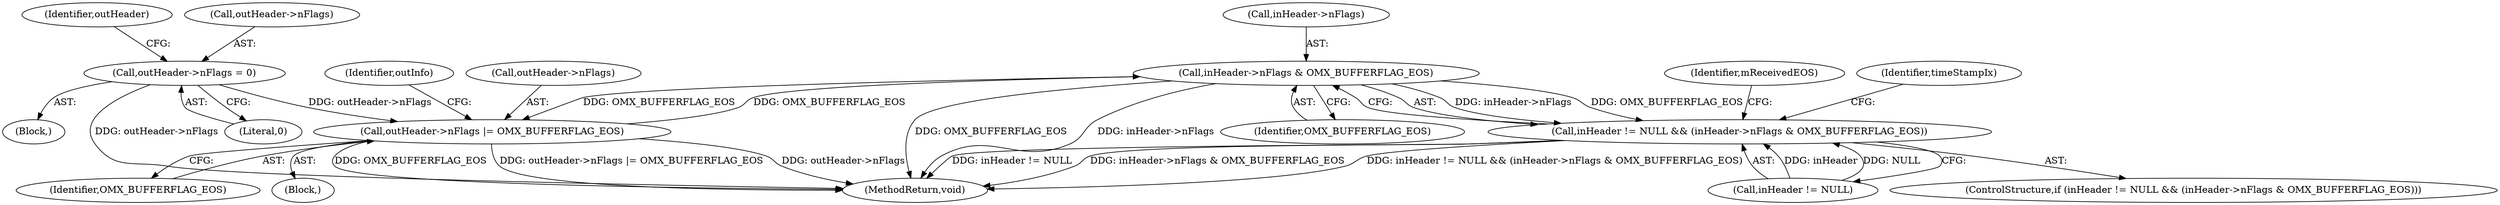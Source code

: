 digraph "0_Android_918eeaa29d99d257282fafec931b4bda0e3bae12_1@pointer" {
"1000225" [label="(Call,inHeader->nFlags & OMX_BUFFERFLAG_EOS)"];
"1000508" [label="(Call,outHeader->nFlags |= OMX_BUFFERFLAG_EOS)"];
"1000205" [label="(Call,outHeader->nFlags = 0)"];
"1000225" [label="(Call,inHeader->nFlags & OMX_BUFFERFLAG_EOS)"];
"1000221" [label="(Call,inHeader != NULL && (inHeader->nFlags & OMX_BUFFERFLAG_EOS))"];
"1000222" [label="(Call,inHeader != NULL)"];
"1000226" [label="(Call,inHeader->nFlags)"];
"1000229" [label="(Identifier,OMX_BUFFERFLAG_EOS)"];
"1000225" [label="(Call,inHeader->nFlags & OMX_BUFFERFLAG_EOS)"];
"1000512" [label="(Identifier,OMX_BUFFERFLAG_EOS)"];
"1000508" [label="(Call,outHeader->nFlags |= OMX_BUFFERFLAG_EOS)"];
"1000502" [label="(Block,)"];
"1000509" [label="(Call,outHeader->nFlags)"];
"1000205" [label="(Call,outHeader->nFlags = 0)"];
"1000206" [label="(Call,outHeader->nFlags)"];
"1000549" [label="(MethodReturn,void)"];
"1000209" [label="(Literal,0)"];
"1000220" [label="(ControlStructure,if (inHeader != NULL && (inHeader->nFlags & OMX_BUFFERFLAG_EOS)))"];
"1000221" [label="(Call,inHeader != NULL && (inHeader->nFlags & OMX_BUFFERFLAG_EOS))"];
"1000164" [label="(Block,)"];
"1000257" [label="(Identifier,timeStampIx)"];
"1000232" [label="(Identifier,mReceivedEOS)"];
"1000515" [label="(Identifier,outInfo)"];
"1000212" [label="(Identifier,outHeader)"];
"1000225" -> "1000221"  [label="AST: "];
"1000225" -> "1000229"  [label="CFG: "];
"1000226" -> "1000225"  [label="AST: "];
"1000229" -> "1000225"  [label="AST: "];
"1000221" -> "1000225"  [label="CFG: "];
"1000225" -> "1000549"  [label="DDG: inHeader->nFlags"];
"1000225" -> "1000549"  [label="DDG: OMX_BUFFERFLAG_EOS"];
"1000225" -> "1000221"  [label="DDG: inHeader->nFlags"];
"1000225" -> "1000221"  [label="DDG: OMX_BUFFERFLAG_EOS"];
"1000508" -> "1000225"  [label="DDG: OMX_BUFFERFLAG_EOS"];
"1000225" -> "1000508"  [label="DDG: OMX_BUFFERFLAG_EOS"];
"1000508" -> "1000502"  [label="AST: "];
"1000508" -> "1000512"  [label="CFG: "];
"1000509" -> "1000508"  [label="AST: "];
"1000512" -> "1000508"  [label="AST: "];
"1000515" -> "1000508"  [label="CFG: "];
"1000508" -> "1000549"  [label="DDG: outHeader->nFlags"];
"1000508" -> "1000549"  [label="DDG: OMX_BUFFERFLAG_EOS"];
"1000508" -> "1000549"  [label="DDG: outHeader->nFlags |= OMX_BUFFERFLAG_EOS"];
"1000205" -> "1000508"  [label="DDG: outHeader->nFlags"];
"1000205" -> "1000164"  [label="AST: "];
"1000205" -> "1000209"  [label="CFG: "];
"1000206" -> "1000205"  [label="AST: "];
"1000209" -> "1000205"  [label="AST: "];
"1000212" -> "1000205"  [label="CFG: "];
"1000205" -> "1000549"  [label="DDG: outHeader->nFlags"];
"1000221" -> "1000220"  [label="AST: "];
"1000221" -> "1000222"  [label="CFG: "];
"1000222" -> "1000221"  [label="AST: "];
"1000232" -> "1000221"  [label="CFG: "];
"1000257" -> "1000221"  [label="CFG: "];
"1000221" -> "1000549"  [label="DDG: inHeader->nFlags & OMX_BUFFERFLAG_EOS"];
"1000221" -> "1000549"  [label="DDG: inHeader != NULL && (inHeader->nFlags & OMX_BUFFERFLAG_EOS)"];
"1000221" -> "1000549"  [label="DDG: inHeader != NULL"];
"1000222" -> "1000221"  [label="DDG: inHeader"];
"1000222" -> "1000221"  [label="DDG: NULL"];
}

